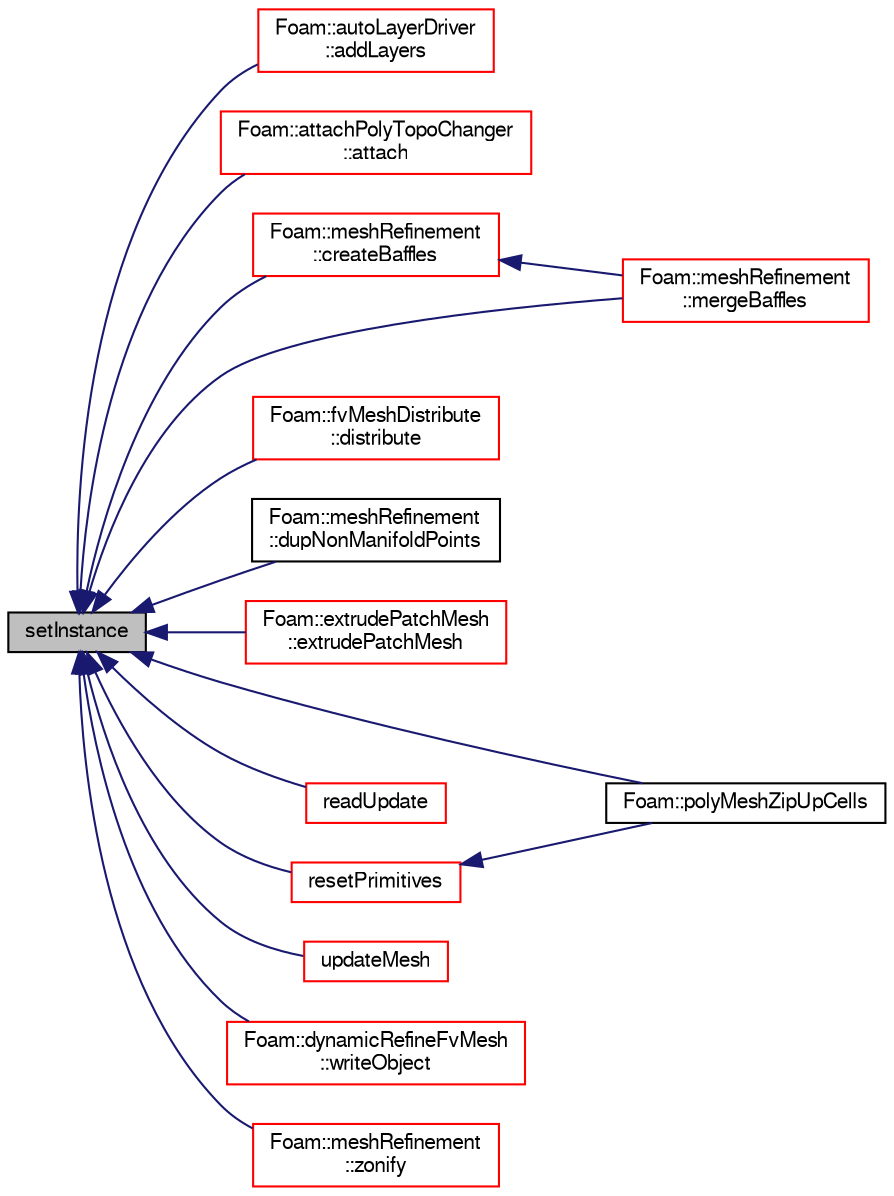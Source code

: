 digraph "setInstance"
{
  bgcolor="transparent";
  edge [fontname="FreeSans",fontsize="10",labelfontname="FreeSans",labelfontsize="10"];
  node [fontname="FreeSans",fontsize="10",shape=record];
  rankdir="LR";
  Node4176 [label="setInstance",height=0.2,width=0.4,color="black", fillcolor="grey75", style="filled", fontcolor="black"];
  Node4176 -> Node4177 [dir="back",color="midnightblue",fontsize="10",style="solid",fontname="FreeSans"];
  Node4177 [label="Foam::autoLayerDriver\l::addLayers",height=0.2,width=0.4,color="red",URL="$a24610.html#a2654851d1ffedc26e8ff1424f7097ba6",tooltip="Add cell layers. "];
  Node4176 -> Node4180 [dir="back",color="midnightblue",fontsize="10",style="solid",fontname="FreeSans"];
  Node4180 [label="Foam::attachPolyTopoChanger\l::attach",height=0.2,width=0.4,color="red",URL="$a21606.html#a655f9a7493e609affecc9d220fb2a843",tooltip="Attach mesh. By default filter out empty patches. "];
  Node4176 -> Node4182 [dir="back",color="midnightblue",fontsize="10",style="solid",fontname="FreeSans"];
  Node4182 [label="Foam::meshRefinement\l::createBaffles",height=0.2,width=0.4,color="red",URL="$a24662.html#adf59ba1ba1060862e3274059692eea57",tooltip="Create baffle for every internal face where ownPatch != -1. "];
  Node4182 -> Node4184 [dir="back",color="midnightblue",fontsize="10",style="solid",fontname="FreeSans"];
  Node4184 [label="Foam::meshRefinement\l::mergeBaffles",height=0.2,width=0.4,color="red",URL="$a24662.html#aa959f1ef1377d3a4eaac5ff099280e50",tooltip="Merge baffles. Gets pairs of faces. "];
  Node4176 -> Node4188 [dir="back",color="midnightblue",fontsize="10",style="solid",fontname="FreeSans"];
  Node4188 [label="Foam::fvMeshDistribute\l::distribute",height=0.2,width=0.4,color="red",URL="$a21454.html#acb11a389cf765470aea69d37a526cf1f",tooltip="Send cells to neighbours according to distribution. "];
  Node4176 -> Node4193 [dir="back",color="midnightblue",fontsize="10",style="solid",fontname="FreeSans"];
  Node4193 [label="Foam::meshRefinement\l::dupNonManifoldPoints",height=0.2,width=0.4,color="black",URL="$a24662.html#a9dbc8bd1d38070053486014e911d03a1",tooltip="Find boundary points that connect to more than one cell. "];
  Node4176 -> Node4194 [dir="back",color="midnightblue",fontsize="10",style="solid",fontname="FreeSans"];
  Node4194 [label="Foam::extrudePatchMesh\l::extrudePatchMesh",height=0.2,width=0.4,color="red",URL="$a21446.html#ada5aee048de4d025b44660aca99d21a6",tooltip="Construct from mesh, patch and dictionary. "];
  Node4176 -> Node4184 [dir="back",color="midnightblue",fontsize="10",style="solid",fontname="FreeSans"];
  Node4176 -> Node4196 [dir="back",color="midnightblue",fontsize="10",style="solid",fontname="FreeSans"];
  Node4196 [label="Foam::polyMeshZipUpCells",height=0.2,width=0.4,color="black",URL="$a21124.html#ab957fb2d74d8de84991a6246e876ecd2"];
  Node4176 -> Node4197 [dir="back",color="midnightblue",fontsize="10",style="solid",fontname="FreeSans"];
  Node4197 [label="readUpdate",height=0.2,width=0.4,color="red",URL="$a27410.html#a9d298b9dbcdbe96c85e7ea556233a8c2",tooltip="Update the mesh based on the mesh files saved in. "];
  Node4176 -> Node4201 [dir="back",color="midnightblue",fontsize="10",style="solid",fontname="FreeSans"];
  Node4201 [label="resetPrimitives",height=0.2,width=0.4,color="red",URL="$a27410.html#a60311eae7150c7ce0566c76ca5a65651",tooltip="Reset mesh primitive data. Assumes all patch info correct. "];
  Node4201 -> Node4196 [dir="back",color="midnightblue",fontsize="10",style="solid",fontname="FreeSans"];
  Node4176 -> Node4307 [dir="back",color="midnightblue",fontsize="10",style="solid",fontname="FreeSans"];
  Node4307 [label="updateMesh",height=0.2,width=0.4,color="red",URL="$a27410.html#a9c8cde0b192708d622d874f8cc2df66d",tooltip="Update the mesh corresponding to given map. "];
  Node4176 -> Node6097 [dir="back",color="midnightblue",fontsize="10",style="solid",fontname="FreeSans"];
  Node6097 [label="Foam::dynamicRefineFvMesh\l::writeObject",height=0.2,width=0.4,color="red",URL="$a21370.html#aac52c08633b4e1e66bc6fb382b7ec674",tooltip="Write using given format, version and compression. "];
  Node4176 -> Node4298 [dir="back",color="midnightblue",fontsize="10",style="solid",fontname="FreeSans"];
  Node4298 [label="Foam::meshRefinement\l::zonify",height=0.2,width=0.4,color="red",URL="$a24662.html#a90cf965dfe02eb20f11a4a8c6035747f",tooltip="Put faces/cells into zones according to surface specification. "];
}
